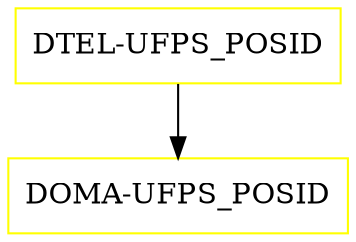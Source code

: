 digraph G {
  "DTEL-UFPS_POSID" [shape=box,color=yellow];
  "DOMA-UFPS_POSID" [shape=box,color=yellow,URL="./DOMA_UFPS_POSID.html"];
  "DTEL-UFPS_POSID" -> "DOMA-UFPS_POSID";
}
